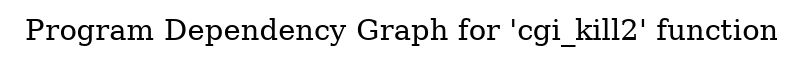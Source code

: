 digraph "Program Dependency Graph for 'cgi_kill2' function" {
	label="Program Dependency Graph for 'cgi_kill2' function";

}
